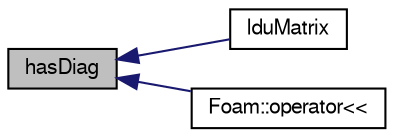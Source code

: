digraph "hasDiag"
{
  bgcolor="transparent";
  edge [fontname="FreeSans",fontsize="10",labelfontname="FreeSans",labelfontsize="10"];
  node [fontname="FreeSans",fontsize="10",shape=record];
  rankdir="LR";
  Node631 [label="hasDiag",height=0.2,width=0.4,color="black", fillcolor="grey75", style="filled", fontcolor="black"];
  Node631 -> Node632 [dir="back",color="midnightblue",fontsize="10",style="solid",fontname="FreeSans"];
  Node632 [label="lduMatrix",height=0.2,width=0.4,color="black",URL="$a26882.html#a387ced467b21cad0a5fe0a85bf0412a1",tooltip="Construct given an LDU addressed mesh and an Istream. "];
  Node631 -> Node633 [dir="back",color="midnightblue",fontsize="10",style="solid",fontname="FreeSans"];
  Node633 [label="Foam::operator\<\<",height=0.2,width=0.4,color="black",URL="$a21124.html#afe9574a3d35090f9665105ec551d0679"];
}

